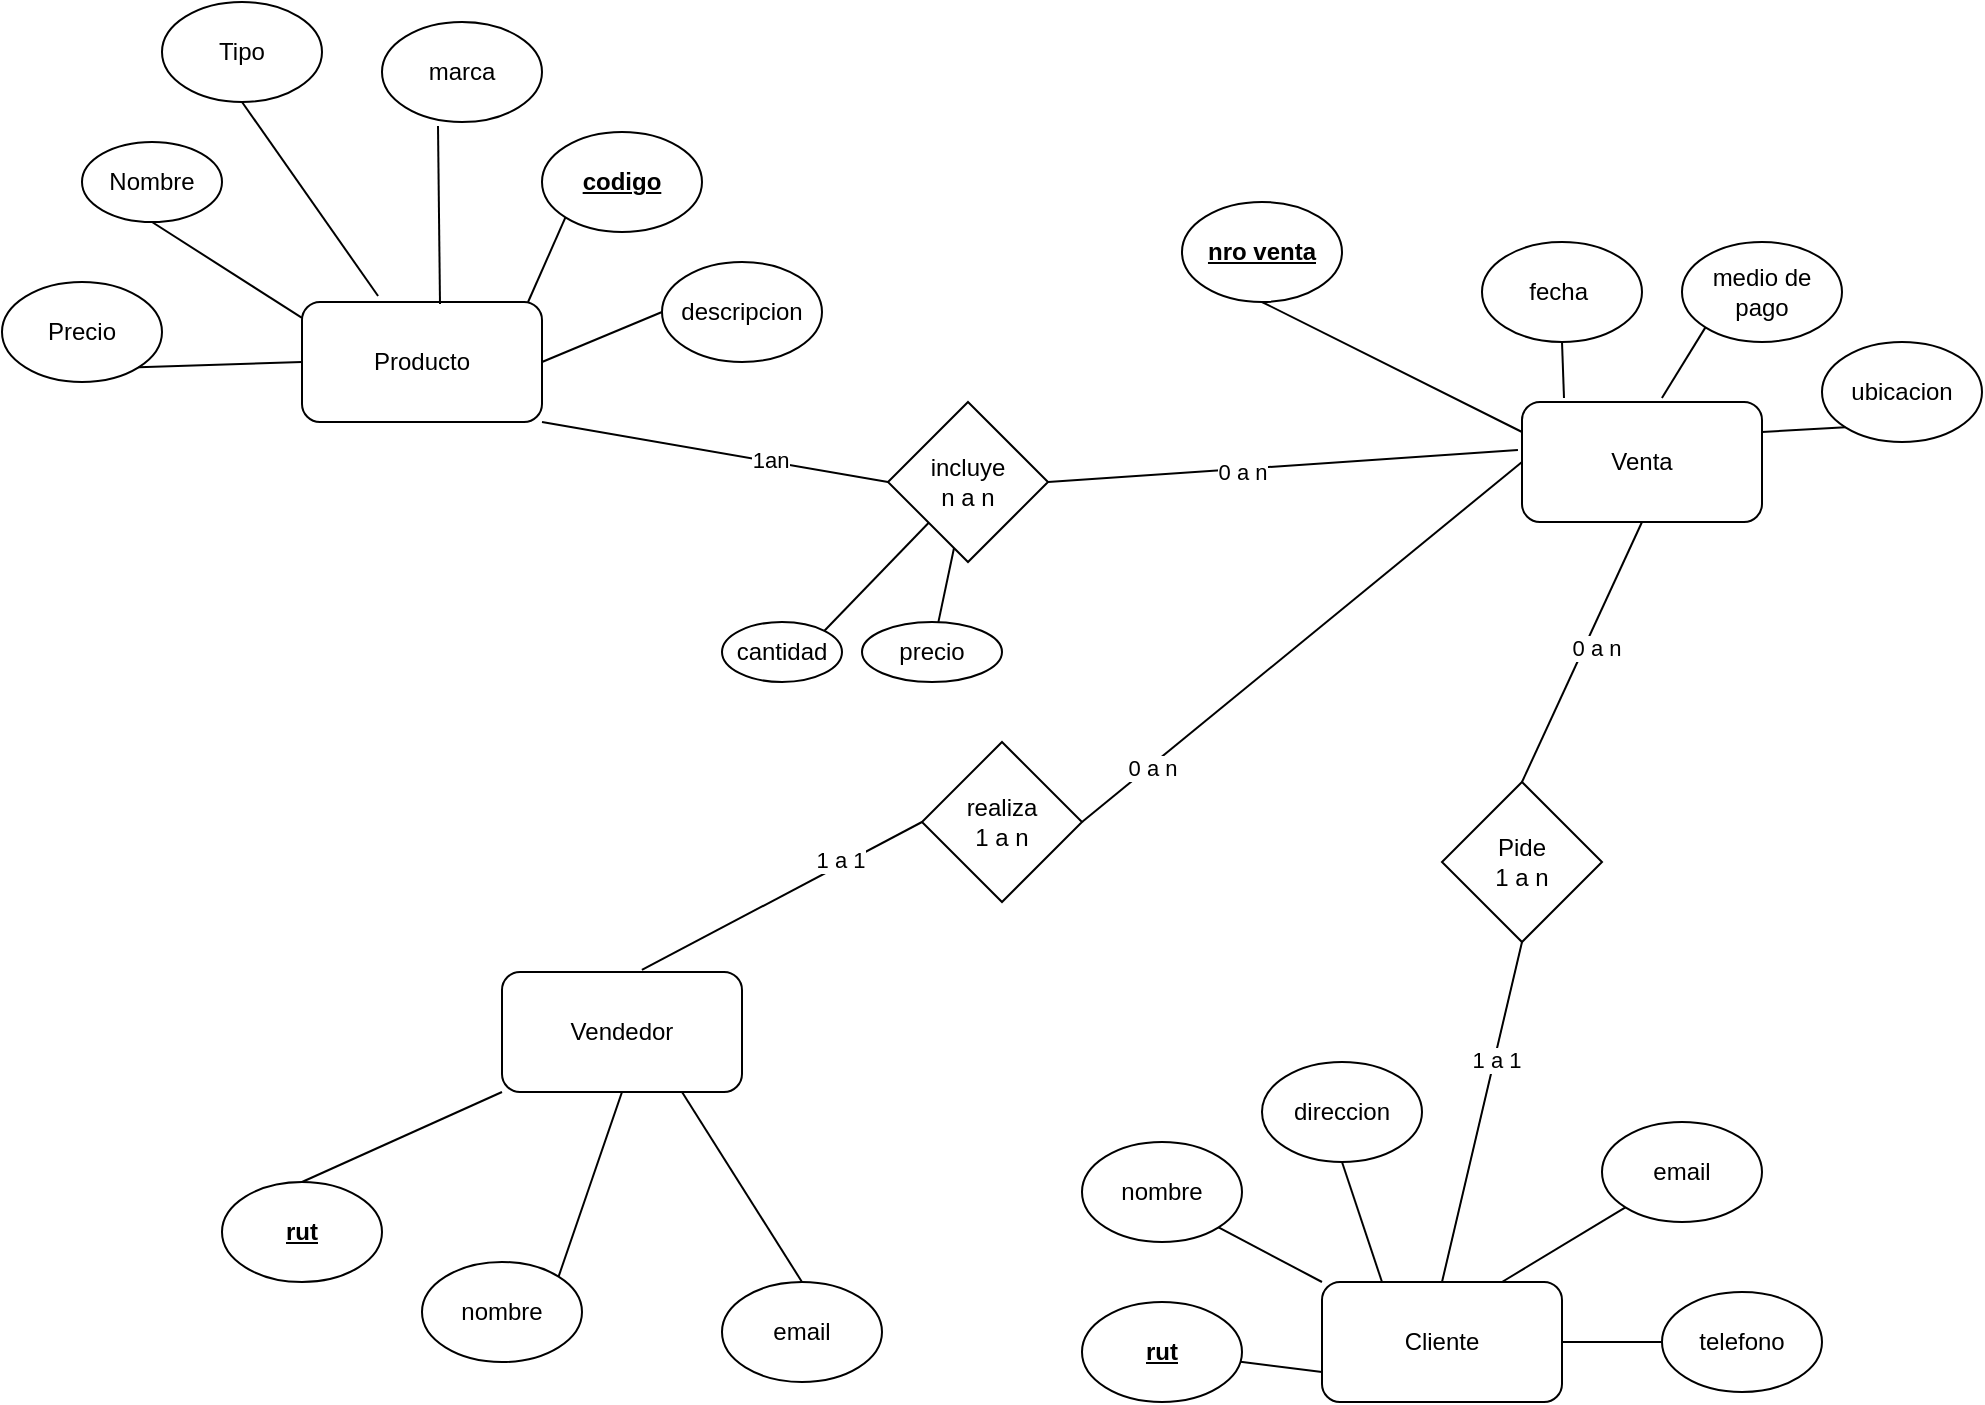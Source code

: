 <mxfile version="16.5.3" type="github">
  <diagram name="Page-1" id="efa7a0a1-bf9b-a30e-e6df-94a7791c09e9">
    <mxGraphModel dx="2066" dy="697" grid="1" gridSize="10" guides="1" tooltips="1" connect="1" arrows="1" fold="1" page="1" pageScale="1" pageWidth="826" pageHeight="1169" background="none" math="0" shadow="0">
      <root>
        <mxCell id="0" />
        <mxCell id="1" parent="0" />
        <mxCell id="kLUOnCQ621r99mIOBmP9-114" value="Producto" style="rounded=1;whiteSpace=wrap;html=1;" parent="1" vertex="1">
          <mxGeometry x="120" y="250" width="120" height="60" as="geometry" />
        </mxCell>
        <mxCell id="kLUOnCQ621r99mIOBmP9-115" value="Precio" style="ellipse;whiteSpace=wrap;html=1;" parent="1" vertex="1">
          <mxGeometry x="-30" y="240" width="80" height="50" as="geometry" />
        </mxCell>
        <mxCell id="kLUOnCQ621r99mIOBmP9-116" value="Nombre" style="ellipse;whiteSpace=wrap;html=1;" parent="1" vertex="1">
          <mxGeometry x="10" y="170" width="70" height="40" as="geometry" />
        </mxCell>
        <mxCell id="kLUOnCQ621r99mIOBmP9-117" value="Tipo" style="ellipse;whiteSpace=wrap;html=1;" parent="1" vertex="1">
          <mxGeometry x="50" y="100" width="80" height="50" as="geometry" />
        </mxCell>
        <mxCell id="kLUOnCQ621r99mIOBmP9-118" value="marca" style="ellipse;whiteSpace=wrap;html=1;" parent="1" vertex="1">
          <mxGeometry x="160" y="110" width="80" height="50" as="geometry" />
        </mxCell>
        <mxCell id="kLUOnCQ621r99mIOBmP9-119" value="&lt;u&gt;&lt;b&gt;codigo&lt;/b&gt;&lt;/u&gt;" style="ellipse;whiteSpace=wrap;html=1;" parent="1" vertex="1">
          <mxGeometry x="240" y="165" width="80" height="50" as="geometry" />
        </mxCell>
        <mxCell id="kLUOnCQ621r99mIOBmP9-122" value="descripcion" style="ellipse;whiteSpace=wrap;html=1;" parent="1" vertex="1">
          <mxGeometry x="300" y="230" width="80" height="50" as="geometry" />
        </mxCell>
        <mxCell id="kLUOnCQ621r99mIOBmP9-133" value="Cliente" style="rounded=1;whiteSpace=wrap;html=1;" parent="1" vertex="1">
          <mxGeometry x="630" y="740" width="120" height="60" as="geometry" />
        </mxCell>
        <mxCell id="kLUOnCQ621r99mIOBmP9-134" value="&lt;u&gt;&lt;b&gt;rut&lt;/b&gt;&lt;/u&gt;" style="ellipse;whiteSpace=wrap;html=1;" parent="1" vertex="1">
          <mxGeometry x="510" y="750" width="80" height="50" as="geometry" />
        </mxCell>
        <mxCell id="kLUOnCQ621r99mIOBmP9-135" value="nombre" style="ellipse;whiteSpace=wrap;html=1;" parent="1" vertex="1">
          <mxGeometry x="510" y="670" width="80" height="50" as="geometry" />
        </mxCell>
        <mxCell id="kLUOnCQ621r99mIOBmP9-136" value="direccion" style="ellipse;whiteSpace=wrap;html=1;" parent="1" vertex="1">
          <mxGeometry x="600" y="630" width="80" height="50" as="geometry" />
        </mxCell>
        <mxCell id="kLUOnCQ621r99mIOBmP9-137" value="email" style="ellipse;whiteSpace=wrap;html=1;" parent="1" vertex="1">
          <mxGeometry x="770" y="660" width="80" height="50" as="geometry" />
        </mxCell>
        <mxCell id="kLUOnCQ621r99mIOBmP9-138" value="" style="endArrow=none;html=1;rounded=0;entryX=0;entryY=0.75;entryDx=0;entryDy=0;" parent="1" source="kLUOnCQ621r99mIOBmP9-134" target="kLUOnCQ621r99mIOBmP9-133" edge="1">
          <mxGeometry width="50" height="50" relative="1" as="geometry">
            <mxPoint x="410" y="610" as="sourcePoint" />
            <mxPoint x="410" y="630.711" as="targetPoint" />
          </mxGeometry>
        </mxCell>
        <mxCell id="kLUOnCQ621r99mIOBmP9-139" value="" style="endArrow=none;html=1;rounded=0;entryX=0;entryY=0;entryDx=0;entryDy=0;exitX=1;exitY=1;exitDx=0;exitDy=0;" parent="1" target="kLUOnCQ621r99mIOBmP9-133" edge="1" source="kLUOnCQ621r99mIOBmP9-135">
          <mxGeometry width="50" height="50" relative="1" as="geometry">
            <mxPoint x="570" y="710" as="sourcePoint" />
            <mxPoint x="628.8" y="678.8" as="targetPoint" />
            <Array as="points" />
          </mxGeometry>
        </mxCell>
        <mxCell id="kLUOnCQ621r99mIOBmP9-140" value="telefono" style="ellipse;whiteSpace=wrap;html=1;" parent="1" vertex="1">
          <mxGeometry x="800" y="745" width="80" height="50" as="geometry" />
        </mxCell>
        <mxCell id="kLUOnCQ621r99mIOBmP9-141" value="" style="endArrow=none;html=1;rounded=0;exitX=0.25;exitY=0;exitDx=0;exitDy=0;entryX=0.5;entryY=1;entryDx=0;entryDy=0;" parent="1" source="kLUOnCQ621r99mIOBmP9-133" target="kLUOnCQ621r99mIOBmP9-136" edge="1">
          <mxGeometry width="50" height="50" relative="1" as="geometry">
            <mxPoint x="550" y="610" as="sourcePoint" />
            <mxPoint x="600" y="560" as="targetPoint" />
            <Array as="points" />
          </mxGeometry>
        </mxCell>
        <mxCell id="kLUOnCQ621r99mIOBmP9-142" value="" style="endArrow=none;html=1;rounded=0;exitX=0.75;exitY=0;exitDx=0;exitDy=0;entryX=0;entryY=1;entryDx=0;entryDy=0;" parent="1" source="kLUOnCQ621r99mIOBmP9-133" target="kLUOnCQ621r99mIOBmP9-137" edge="1">
          <mxGeometry width="50" height="50" relative="1" as="geometry">
            <mxPoint x="620" y="610" as="sourcePoint" />
            <mxPoint x="780" y="560" as="targetPoint" />
            <Array as="points" />
          </mxGeometry>
        </mxCell>
        <mxCell id="kLUOnCQ621r99mIOBmP9-143" value="" style="endArrow=none;html=1;rounded=0;exitX=1;exitY=0.5;exitDx=0;exitDy=0;entryX=0;entryY=0.5;entryDx=0;entryDy=0;" parent="1" source="kLUOnCQ621r99mIOBmP9-133" target="kLUOnCQ621r99mIOBmP9-140" edge="1">
          <mxGeometry width="50" height="50" relative="1" as="geometry">
            <mxPoint x="670" y="670" as="sourcePoint" />
            <mxPoint x="830" y="755" as="targetPoint" />
          </mxGeometry>
        </mxCell>
        <mxCell id="kLUOnCQ621r99mIOBmP9-144" value="Vendedor" style="rounded=1;whiteSpace=wrap;html=1;" parent="1" vertex="1">
          <mxGeometry x="220" y="585" width="120" height="60" as="geometry" />
        </mxCell>
        <mxCell id="kLUOnCQ621r99mIOBmP9-145" value="nombre" style="ellipse;whiteSpace=wrap;html=1;" parent="1" vertex="1">
          <mxGeometry x="180" y="730" width="80" height="50" as="geometry" />
        </mxCell>
        <mxCell id="kLUOnCQ621r99mIOBmP9-146" value="&lt;u&gt;&lt;b&gt;rut&lt;/b&gt;&lt;/u&gt;" style="ellipse;whiteSpace=wrap;html=1;" parent="1" vertex="1">
          <mxGeometry x="80" y="690" width="80" height="50" as="geometry" />
        </mxCell>
        <mxCell id="kLUOnCQ621r99mIOBmP9-147" value="email" style="ellipse;whiteSpace=wrap;html=1;" parent="1" vertex="1">
          <mxGeometry x="330" y="740" width="80" height="50" as="geometry" />
        </mxCell>
        <mxCell id="kLUOnCQ621r99mIOBmP9-148" value="" style="endArrow=none;html=1;rounded=0;entryX=1;entryY=0;entryDx=0;entryDy=0;exitX=0.5;exitY=1;exitDx=0;exitDy=0;" parent="1" source="kLUOnCQ621r99mIOBmP9-144" target="kLUOnCQ621r99mIOBmP9-145" edge="1">
          <mxGeometry width="50" height="50" relative="1" as="geometry">
            <mxPoint x="-70" y="710" as="sourcePoint" />
            <mxPoint x="-20" y="660" as="targetPoint" />
          </mxGeometry>
        </mxCell>
        <mxCell id="kLUOnCQ621r99mIOBmP9-149" value="" style="endArrow=none;html=1;rounded=0;entryX=0.5;entryY=0;entryDx=0;entryDy=0;exitX=0;exitY=1;exitDx=0;exitDy=0;" parent="1" source="kLUOnCQ621r99mIOBmP9-144" target="kLUOnCQ621r99mIOBmP9-146" edge="1">
          <mxGeometry width="50" height="50" relative="1" as="geometry">
            <mxPoint x="80" y="690" as="sourcePoint" />
            <mxPoint x="130" y="640" as="targetPoint" />
          </mxGeometry>
        </mxCell>
        <mxCell id="kLUOnCQ621r99mIOBmP9-150" value="" style="endArrow=none;html=1;rounded=0;exitX=0.75;exitY=1;exitDx=0;exitDy=0;entryX=0.5;entryY=0;entryDx=0;entryDy=0;" parent="1" source="kLUOnCQ621r99mIOBmP9-144" target="kLUOnCQ621r99mIOBmP9-147" edge="1">
          <mxGeometry width="50" height="50" relative="1" as="geometry">
            <mxPoint x="180" y="680" as="sourcePoint" />
            <mxPoint x="230" y="630" as="targetPoint" />
          </mxGeometry>
        </mxCell>
        <mxCell id="kLUOnCQ621r99mIOBmP9-151" value="Pide&lt;br&gt;1 a n" style="rhombus;whiteSpace=wrap;html=1;" parent="1" vertex="1">
          <mxGeometry x="690" y="490" width="80" height="80" as="geometry" />
        </mxCell>
        <mxCell id="kLUOnCQ621r99mIOBmP9-152" value="" style="endArrow=none;html=1;rounded=0;exitX=0.5;exitY=1;exitDx=0;exitDy=0;entryX=0.5;entryY=0;entryDx=0;entryDy=0;" parent="1" source="kLUOnCQ621r99mIOBmP9-157" target="kLUOnCQ621r99mIOBmP9-151" edge="1">
          <mxGeometry width="50" height="50" relative="1" as="geometry">
            <mxPoint x="600" y="340" as="sourcePoint" />
            <mxPoint x="270" y="720" as="targetPoint" />
            <Array as="points" />
          </mxGeometry>
        </mxCell>
        <mxCell id="kLUOnCQ621r99mIOBmP9-172" value="0 a n" style="edgeLabel;html=1;align=center;verticalAlign=middle;resizable=0;points=[];" parent="kLUOnCQ621r99mIOBmP9-152" vertex="1" connectable="0">
          <mxGeometry x="-0.07" y="5" relative="1" as="geometry">
            <mxPoint as="offset" />
          </mxGeometry>
        </mxCell>
        <mxCell id="kLUOnCQ621r99mIOBmP9-153" value="" style="endArrow=none;html=1;rounded=0;exitX=0.5;exitY=1;exitDx=0;exitDy=0;entryX=0.5;entryY=0;entryDx=0;entryDy=0;" parent="1" source="kLUOnCQ621r99mIOBmP9-151" target="kLUOnCQ621r99mIOBmP9-133" edge="1">
          <mxGeometry width="50" height="50" relative="1" as="geometry">
            <mxPoint x="480" y="760" as="sourcePoint" />
            <mxPoint x="530" y="710" as="targetPoint" />
          </mxGeometry>
        </mxCell>
        <mxCell id="kLUOnCQ621r99mIOBmP9-173" value="1 a 1" style="edgeLabel;html=1;align=center;verticalAlign=middle;resizable=0;points=[];" parent="kLUOnCQ621r99mIOBmP9-153" vertex="1" connectable="0">
          <mxGeometry x="-0.313" y="1" relative="1" as="geometry">
            <mxPoint as="offset" />
          </mxGeometry>
        </mxCell>
        <mxCell id="kLUOnCQ621r99mIOBmP9-154" value="realiza&lt;br&gt;1 a n" style="rhombus;whiteSpace=wrap;html=1;" parent="1" vertex="1">
          <mxGeometry x="430" y="470" width="80" height="80" as="geometry" />
        </mxCell>
        <mxCell id="kLUOnCQ621r99mIOBmP9-155" value="" style="endArrow=none;html=1;rounded=0;entryX=0;entryY=0.5;entryDx=0;entryDy=0;exitX=1;exitY=0.5;exitDx=0;exitDy=0;" parent="1" source="kLUOnCQ621r99mIOBmP9-154" target="kLUOnCQ621r99mIOBmP9-157" edge="1">
          <mxGeometry width="50" height="50" relative="1" as="geometry">
            <mxPoint x="200" y="490" as="sourcePoint" />
            <mxPoint x="250" y="440" as="targetPoint" />
            <Array as="points" />
          </mxGeometry>
        </mxCell>
        <mxCell id="kLUOnCQ621r99mIOBmP9-175" value="0 a n" style="edgeLabel;html=1;align=center;verticalAlign=middle;resizable=0;points=[];" parent="kLUOnCQ621r99mIOBmP9-155" vertex="1" connectable="0">
          <mxGeometry x="-0.684" y="-2" relative="1" as="geometry">
            <mxPoint x="-1" as="offset" />
          </mxGeometry>
        </mxCell>
        <mxCell id="kLUOnCQ621r99mIOBmP9-156" value="" style="endArrow=none;html=1;rounded=0;entryX=0;entryY=0.5;entryDx=0;entryDy=0;exitX=0.583;exitY=-0.017;exitDx=0;exitDy=0;exitPerimeter=0;" parent="1" source="kLUOnCQ621r99mIOBmP9-144" target="kLUOnCQ621r99mIOBmP9-154" edge="1">
          <mxGeometry width="50" height="50" relative="1" as="geometry">
            <mxPoint x="50" y="580" as="sourcePoint" />
            <mxPoint x="100" y="530" as="targetPoint" />
          </mxGeometry>
        </mxCell>
        <mxCell id="kLUOnCQ621r99mIOBmP9-174" value="1 a 1" style="edgeLabel;html=1;align=center;verticalAlign=middle;resizable=0;points=[];" parent="kLUOnCQ621r99mIOBmP9-156" vertex="1" connectable="0">
          <mxGeometry x="0.428" y="3" relative="1" as="geometry">
            <mxPoint as="offset" />
          </mxGeometry>
        </mxCell>
        <mxCell id="kLUOnCQ621r99mIOBmP9-157" value="Venta" style="rounded=1;whiteSpace=wrap;html=1;" parent="1" vertex="1">
          <mxGeometry x="730" y="300" width="120" height="60" as="geometry" />
        </mxCell>
        <mxCell id="kLUOnCQ621r99mIOBmP9-158" value="&lt;b&gt;&lt;u&gt;nro venta&lt;/u&gt;&lt;/b&gt;" style="ellipse;whiteSpace=wrap;html=1;" parent="1" vertex="1">
          <mxGeometry x="560" y="200" width="80" height="50" as="geometry" />
        </mxCell>
        <mxCell id="kLUOnCQ621r99mIOBmP9-159" value="fecha&amp;nbsp;" style="ellipse;whiteSpace=wrap;html=1;" parent="1" vertex="1">
          <mxGeometry x="710" y="220" width="80" height="50" as="geometry" />
        </mxCell>
        <mxCell id="kLUOnCQ621r99mIOBmP9-160" value="medio de pago" style="ellipse;whiteSpace=wrap;html=1;" parent="1" vertex="1">
          <mxGeometry x="810" y="220" width="80" height="50" as="geometry" />
        </mxCell>
        <mxCell id="kLUOnCQ621r99mIOBmP9-161" value="ubicacion" style="ellipse;whiteSpace=wrap;html=1;" parent="1" vertex="1">
          <mxGeometry x="880" y="270" width="80" height="50" as="geometry" />
        </mxCell>
        <mxCell id="kLUOnCQ621r99mIOBmP9-162" value="" style="endArrow=none;html=1;rounded=0;entryX=0.5;entryY=1;entryDx=0;entryDy=0;exitX=0;exitY=0.25;exitDx=0;exitDy=0;" parent="1" source="kLUOnCQ621r99mIOBmP9-157" target="kLUOnCQ621r99mIOBmP9-158" edge="1">
          <mxGeometry width="50" height="50" relative="1" as="geometry">
            <mxPoint x="610" y="320" as="sourcePoint" />
            <mxPoint x="660" y="270" as="targetPoint" />
          </mxGeometry>
        </mxCell>
        <mxCell id="kLUOnCQ621r99mIOBmP9-163" value="" style="endArrow=none;html=1;rounded=0;entryX=0.5;entryY=1;entryDx=0;entryDy=0;exitX=0.175;exitY=-0.033;exitDx=0;exitDy=0;exitPerimeter=0;" parent="1" source="kLUOnCQ621r99mIOBmP9-157" target="kLUOnCQ621r99mIOBmP9-159" edge="1">
          <mxGeometry width="50" height="50" relative="1" as="geometry">
            <mxPoint x="740" y="290" as="sourcePoint" />
            <mxPoint x="790" y="240" as="targetPoint" />
          </mxGeometry>
        </mxCell>
        <mxCell id="kLUOnCQ621r99mIOBmP9-164" value="" style="endArrow=none;html=1;rounded=0;entryX=0;entryY=1;entryDx=0;entryDy=0;exitX=0.583;exitY=-0.033;exitDx=0;exitDy=0;exitPerimeter=0;" parent="1" source="kLUOnCQ621r99mIOBmP9-157" target="kLUOnCQ621r99mIOBmP9-160" edge="1">
          <mxGeometry width="50" height="50" relative="1" as="geometry">
            <mxPoint x="820" y="290" as="sourcePoint" />
            <mxPoint x="870" y="240" as="targetPoint" />
          </mxGeometry>
        </mxCell>
        <mxCell id="kLUOnCQ621r99mIOBmP9-165" value="" style="endArrow=none;html=1;rounded=0;entryX=0;entryY=1;entryDx=0;entryDy=0;exitX=1;exitY=0.25;exitDx=0;exitDy=0;" parent="1" source="kLUOnCQ621r99mIOBmP9-157" target="kLUOnCQ621r99mIOBmP9-161" edge="1">
          <mxGeometry width="50" height="50" relative="1" as="geometry">
            <mxPoint x="910" y="320" as="sourcePoint" />
            <mxPoint x="960" y="270" as="targetPoint" />
          </mxGeometry>
        </mxCell>
        <mxCell id="kLUOnCQ621r99mIOBmP9-166" value="incluye&lt;br&gt;n a n" style="rhombus;whiteSpace=wrap;html=1;" parent="1" vertex="1">
          <mxGeometry x="413" y="300" width="80" height="80" as="geometry" />
        </mxCell>
        <mxCell id="kLUOnCQ621r99mIOBmP9-167" value="" style="endArrow=none;html=1;rounded=0;entryX=1;entryY=1;entryDx=0;entryDy=0;exitX=0;exitY=0.5;exitDx=0;exitDy=0;" parent="1" source="kLUOnCQ621r99mIOBmP9-166" target="kLUOnCQ621r99mIOBmP9-114" edge="1">
          <mxGeometry width="50" height="50" relative="1" as="geometry">
            <mxPoint x="270" y="470" as="sourcePoint" />
            <mxPoint x="320" y="420" as="targetPoint" />
          </mxGeometry>
        </mxCell>
        <mxCell id="kLUOnCQ621r99mIOBmP9-176" value="1an" style="edgeLabel;html=1;align=center;verticalAlign=middle;resizable=0;points=[];" parent="kLUOnCQ621r99mIOBmP9-167" vertex="1" connectable="0">
          <mxGeometry x="-0.311" relative="1" as="geometry">
            <mxPoint y="-1" as="offset" />
          </mxGeometry>
        </mxCell>
        <mxCell id="kLUOnCQ621r99mIOBmP9-168" value="" style="endArrow=none;html=1;rounded=0;exitX=1;exitY=0.5;exitDx=0;exitDy=0;entryX=-0.017;entryY=0.4;entryDx=0;entryDy=0;entryPerimeter=0;" parent="1" source="kLUOnCQ621r99mIOBmP9-166" target="kLUOnCQ621r99mIOBmP9-157" edge="1">
          <mxGeometry width="50" height="50" relative="1" as="geometry">
            <mxPoint x="570" y="360" as="sourcePoint" />
            <mxPoint x="620" y="310" as="targetPoint" />
          </mxGeometry>
        </mxCell>
        <mxCell id="kLUOnCQ621r99mIOBmP9-177" value="0 a n" style="edgeLabel;html=1;align=center;verticalAlign=middle;resizable=0;points=[];" parent="kLUOnCQ621r99mIOBmP9-168" vertex="1" connectable="0">
          <mxGeometry x="-0.181" y="-1" relative="1" as="geometry">
            <mxPoint as="offset" />
          </mxGeometry>
        </mxCell>
        <mxCell id="HzZAERPHN2rdhntbZ7bH-2" value="cantidad" style="ellipse;whiteSpace=wrap;html=1;" vertex="1" parent="1">
          <mxGeometry x="330" y="410" width="60" height="30" as="geometry" />
        </mxCell>
        <mxCell id="HzZAERPHN2rdhntbZ7bH-4" value="precio" style="ellipse;whiteSpace=wrap;html=1;" vertex="1" parent="1">
          <mxGeometry x="400" y="410" width="70" height="30" as="geometry" />
        </mxCell>
        <mxCell id="HzZAERPHN2rdhntbZ7bH-5" value="" style="endArrow=none;html=1;rounded=0;exitX=1;exitY=0;exitDx=0;exitDy=0;" edge="1" parent="1" source="HzZAERPHN2rdhntbZ7bH-2" target="kLUOnCQ621r99mIOBmP9-166">
          <mxGeometry width="50" height="50" relative="1" as="geometry">
            <mxPoint x="390" y="450" as="sourcePoint" />
            <mxPoint x="440" y="400" as="targetPoint" />
          </mxGeometry>
        </mxCell>
        <mxCell id="HzZAERPHN2rdhntbZ7bH-6" value="" style="endArrow=none;html=1;rounded=0;" edge="1" parent="1" source="HzZAERPHN2rdhntbZ7bH-4" target="kLUOnCQ621r99mIOBmP9-166">
          <mxGeometry width="50" height="50" relative="1" as="geometry">
            <mxPoint x="370" y="470" as="sourcePoint" />
            <mxPoint x="420" y="420" as="targetPoint" />
          </mxGeometry>
        </mxCell>
        <mxCell id="HzZAERPHN2rdhntbZ7bH-7" value="" style="endArrow=none;html=1;rounded=0;entryX=1;entryY=1;entryDx=0;entryDy=0;exitX=0;exitY=0.5;exitDx=0;exitDy=0;" edge="1" parent="1" source="kLUOnCQ621r99mIOBmP9-114" target="kLUOnCQ621r99mIOBmP9-115">
          <mxGeometry width="50" height="50" relative="1" as="geometry">
            <mxPoint x="40" y="400" as="sourcePoint" />
            <mxPoint x="90" y="350" as="targetPoint" />
          </mxGeometry>
        </mxCell>
        <mxCell id="HzZAERPHN2rdhntbZ7bH-8" value="" style="endArrow=none;html=1;rounded=0;entryX=0.5;entryY=1;entryDx=0;entryDy=0;exitX=0;exitY=0.133;exitDx=0;exitDy=0;exitPerimeter=0;" edge="1" parent="1" source="kLUOnCQ621r99mIOBmP9-114" target="kLUOnCQ621r99mIOBmP9-116">
          <mxGeometry width="50" height="50" relative="1" as="geometry">
            <mxPoint x="70" y="300" as="sourcePoint" />
            <mxPoint x="120" y="250" as="targetPoint" />
          </mxGeometry>
        </mxCell>
        <mxCell id="HzZAERPHN2rdhntbZ7bH-9" value="" style="endArrow=none;html=1;rounded=0;entryX=0.5;entryY=1;entryDx=0;entryDy=0;exitX=0.317;exitY=-0.05;exitDx=0;exitDy=0;exitPerimeter=0;" edge="1" parent="1" source="kLUOnCQ621r99mIOBmP9-114" target="kLUOnCQ621r99mIOBmP9-117">
          <mxGeometry width="50" height="50" relative="1" as="geometry">
            <mxPoint x="130" y="290" as="sourcePoint" />
            <mxPoint x="180" y="240" as="targetPoint" />
          </mxGeometry>
        </mxCell>
        <mxCell id="HzZAERPHN2rdhntbZ7bH-10" value="" style="endArrow=none;html=1;rounded=0;exitX=0.575;exitY=0.017;exitDx=0;exitDy=0;exitPerimeter=0;entryX=0.35;entryY=1.04;entryDx=0;entryDy=0;entryPerimeter=0;" edge="1" parent="1" source="kLUOnCQ621r99mIOBmP9-114" target="kLUOnCQ621r99mIOBmP9-118">
          <mxGeometry width="50" height="50" relative="1" as="geometry">
            <mxPoint x="190" y="290" as="sourcePoint" />
            <mxPoint x="240" y="240" as="targetPoint" />
          </mxGeometry>
        </mxCell>
        <mxCell id="HzZAERPHN2rdhntbZ7bH-11" value="" style="endArrow=none;html=1;rounded=0;exitX=0.942;exitY=0;exitDx=0;exitDy=0;exitPerimeter=0;entryX=0;entryY=1;entryDx=0;entryDy=0;" edge="1" parent="1" source="kLUOnCQ621r99mIOBmP9-114" target="kLUOnCQ621r99mIOBmP9-119">
          <mxGeometry width="50" height="50" relative="1" as="geometry">
            <mxPoint x="250" y="310" as="sourcePoint" />
            <mxPoint x="300" y="260" as="targetPoint" />
          </mxGeometry>
        </mxCell>
        <mxCell id="HzZAERPHN2rdhntbZ7bH-12" value="" style="endArrow=none;html=1;rounded=0;exitX=1;exitY=0.5;exitDx=0;exitDy=0;entryX=0;entryY=0.5;entryDx=0;entryDy=0;" edge="1" parent="1" source="kLUOnCQ621r99mIOBmP9-114" target="kLUOnCQ621r99mIOBmP9-122">
          <mxGeometry width="50" height="50" relative="1" as="geometry">
            <mxPoint x="280" y="350" as="sourcePoint" />
            <mxPoint x="330" y="300" as="targetPoint" />
          </mxGeometry>
        </mxCell>
      </root>
    </mxGraphModel>
  </diagram>
</mxfile>
